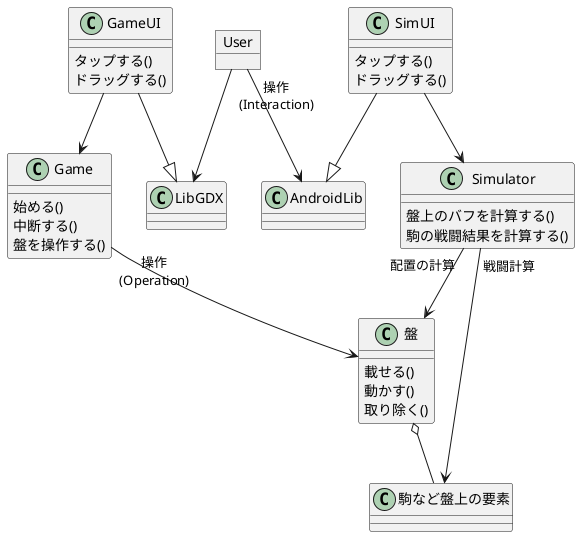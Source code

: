 @startuml

object User
class Game{
始める()
中断する()
盤を操作する()
}
class GameUI{
タップする()
ドラッグする()
}
class SimUI{
タップする()
ドラッグする()
}

class 盤{
載せる()
動かす()
取り除く()
}
class Simulator{
盤上のバフを計算する()
駒の戦闘結果を計算する()
}

User "操作\n(Interaction)" --> LibGDX
GameUI --|> LibGDX
GameUI --> Game
Game "操作\n(Operation)" --> 盤
盤 o-- 駒など盤上の要素
SimUI --|> AndroidLib
User --> AndroidLib
SimUI --> Simulator
Simulator "配置の計算"--> 盤
Simulator "戦闘計算"--> 駒など盤上の要素
@enduml